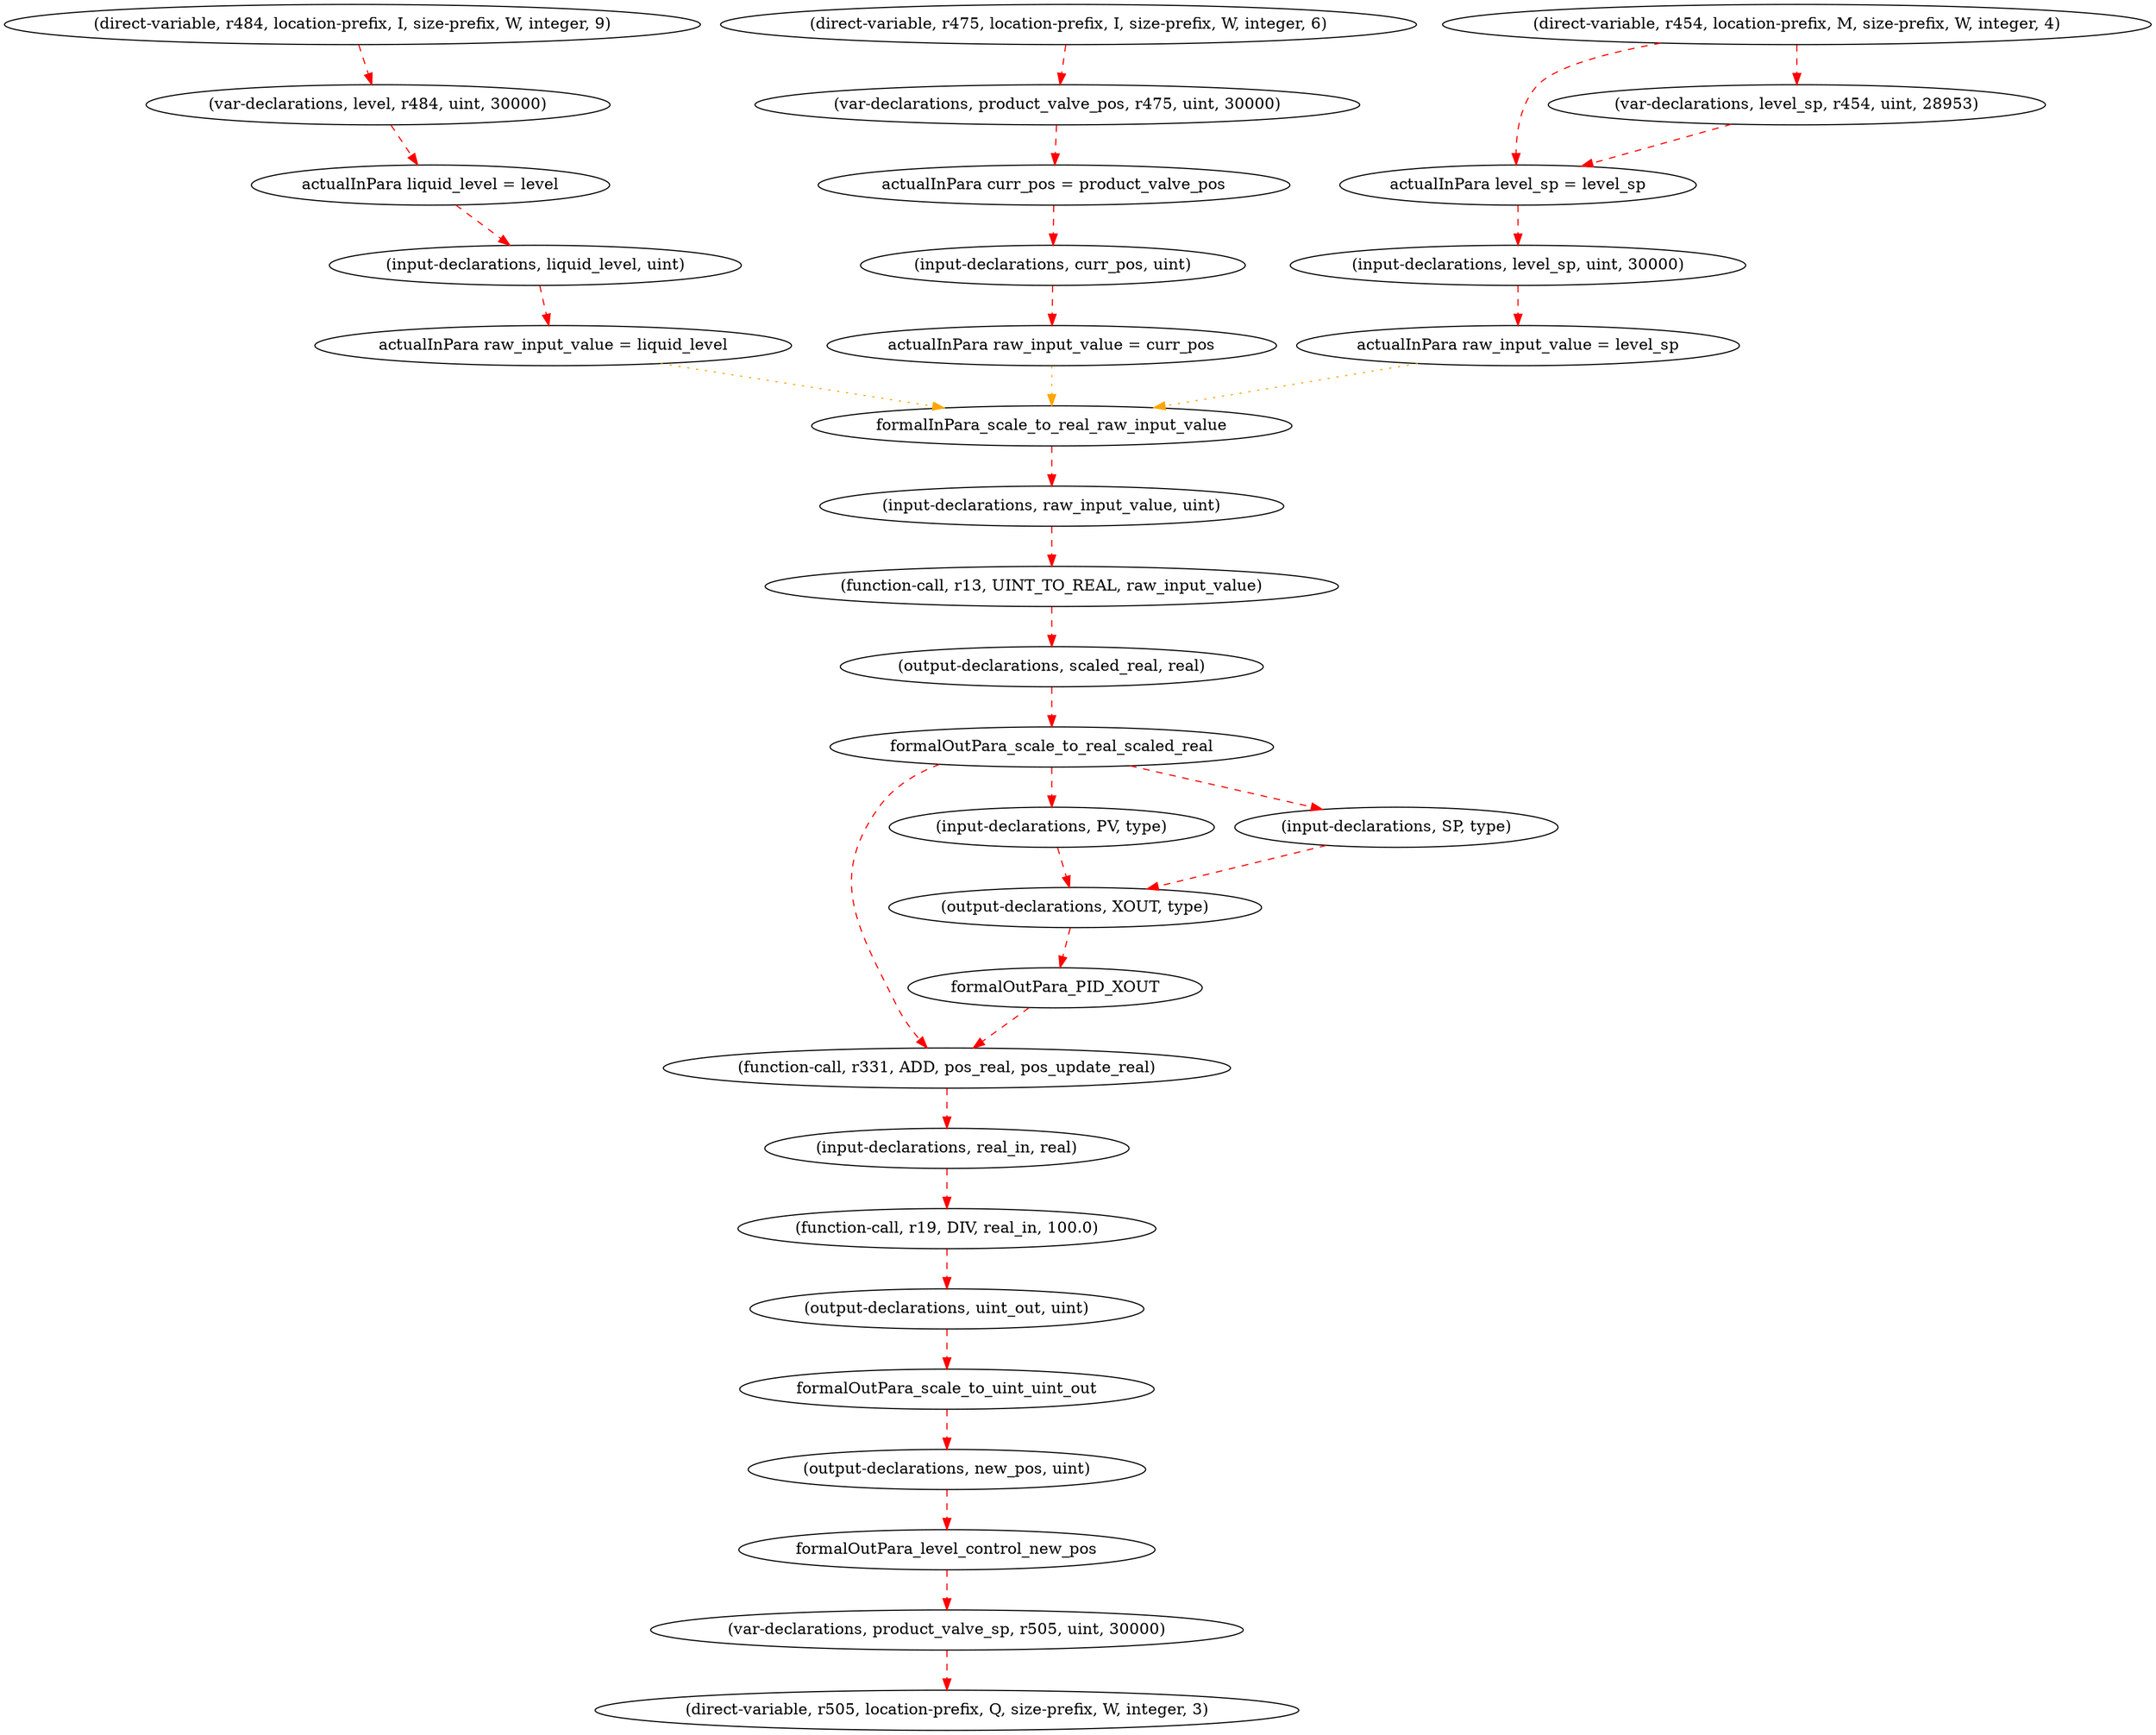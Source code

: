 digraph "PLCprog-SDG" {
"level_sp_1621568394.905057" [contraction="{'formalInPara_level_control_level_sp': {'dataName': 'formalInPara_level_control_level_sp', 'label': 'formalInPara_level_control_level_sp', 'nSize': '1', 'nSubType': 'level_sp', 'nType': 'formalIn', 'nValue': '\"[]\"', 'regionName': 'level_control', 'regionType': 'FUNC'}}", dataName=level_sp, label="actualInPara level_sp = level_sp", nSize=1, nSubType=level_control, nType=actualIn, nValue="['level_sp', 'r454']", regionName=main, regionType=PROG];
"liquid_level_1621568394.7209654" [dataName=raw_input_value, label="actualInPara raw_input_value = liquid_level", nSize=1, nSubType=scale_to_real, nType=actualIn, nValue="['liquid_level']", regionName=level_control, regionType=FUNC];
stmt_748 [dataName=product_valve_sp, label="(var-declarations, product_valve_sp, r505, uint, 30000)", nSize=5, nSubType="directVar+init_uint", nType="var-declarations", nValue="['r505', '30000']", regionName=main, regionType=PROG];
stmt_633 [contraction="{'stmt_634': {'dataName': 'ADD30_OUT', 'label': '\"(ASSIGNMENT, ADD30_OUT, r331)\"', 'nSize': '3', 'nSubType': '\"\"', 'nType': 'ASSIGNMENT', 'nValue': '\"[\'r331\']\"', 'regionName': 'level_control', 'regionType': 'FUNC'}, 'stmt_635': {'dataName': 'r339', 'label': '\"(function-call, r339, LIMIT, pos_min, ADD30_OUT, pos_max)\"', 'nSize': '6', 'nSubType': 'LIMIT', 'nType': '\"function-call\"', 'nValue': '\"[\'pos_min\', \'ADD30_OUT\', \'pos_max\']\"', 'regionName': 'level_control', 'regionType': 'FUNC'}, 'stmt_636': {'dataName': 'LIMIT25_OUT', 'label': '\"(ASSIGNMENT, LIMIT25_OUT, r339)\"', 'nSize': '3', 'nSubType': '\"\"', 'nType': 'ASSIGNMENT', 'nValue': '\"[\'r339\']\"', 'regionName': 'level_control', 'regionType': 'FUNC'}, 'LIMIT25_OUT_1621568394.721269': {'dataName': 'real_in', 'label': '\"actualInPara real_in = LIMIT25_OUT\"', 'nSize': '1', 'nSubType': 'scale_to_uint', 'nType': 'actualIn', 'nValue': '\"[\'LIMIT25_OUT\']\"', 'regionName': 'level_control', 'regionType': 'FUNC'}, 'formalInPara_scale_to_uint_real_in': {'dataName': 'formalInPara_scale_to_uint_real_in', 'label': 'formalInPara_scale_to_uint_real_in', 'nSize': '1', 'nSubType': 'real_in', 'nType': 'formalIn', 'nValue': '\"[]\"', 'regionName': 'scale_to_uint', 'regionType': 'FUNC'}}", dataName=r331, label="(function-call, r331, ADD, pos_real, pos_update_real)", nSize=5, nSubType=ADD, nType="function-call", nValue="['pos_real', 'pos_update_real']", regionName=level_control, regionType=FUNC];
stmt_747 [dataName=r505, label="(direct-variable, r505, location-prefix, Q, size-prefix, W, integer, 3)", nSize=8, nSubType=Q, nType="direct-variable", nValue="['QW3']", regionName=main, regionType=PROG];
stmt_458 [dataName=uint_out, label="(output-declarations, uint_out, uint)", nSize=3, nSubType=uint, nType="output-declarations", nValue="[]", regionName=scale_to_uint, regionType=FUNC];
"curr_pos_1621568394.7210474" [dataName=raw_input_value, label="actualInPara raw_input_value = curr_pos", nSize=1, nSubType=scale_to_real, nType=actualIn, nValue="['curr_pos']", regionName=level_control, regionType=FUNC];
stmt_457 [dataName=real_in, label="(input-declarations, real_in, real)", nSize=3, nSubType=real, nType="input-declarations", nValue="['formalInPara_scale_to_uint_real_in']", regionName=scale_to_uint, regionType=FUNC];
stmt_727 [dataName=r475, label="(direct-variable, r475, location-prefix, I, size-prefix, W, integer, 6)", nSize=8, nSubType=I, nType="direct-variable", nValue="['IW6']", regionName=main, regionType=PROG];
stmt_428 [dataName=PV, label="(input-declarations, PV, type)", nSize=3, nSubType=type, nType="input-declarations", nValue="['formalInPara_PID_PV']", regionName=PID, regionType=FUNC];
formalOutPara_level_control_new_pos [contraction="{'actualOutPara _main_level_control0 level_control new_pos': {'dataName': '\"actualOutPara _main_level_control0 level_control new_pos\"', 'label': '\"actualOutPara _main_level_control0 level_control new_pos\"', 'nSize': '1', 'nSubType': '\"[\'level_control0\', \'level_control\', \'new_pos\']\"', 'nType': 'actualOut', 'nValue': '\"[]\"', 'regionName': 'main', 'regionType': 'PROG'}, 'stmt_804': {'dataName': 'r558', 'label': '\"(IVAR, r558, multi-element-variable, level_control0, field-selector, new_pos)\"', 'nSize': '6', 'nSubType': '\"multi-element-variable\"', 'nType': 'IVAR', 'nValue': '\"[\'actualOutPara _main_level_control0 level_control new_pos\']\"', 'regionName': 'main', 'regionType': 'PROG'}, 'stmt_805': {'dataName': 'product_valve_sp', 'label': '\"(ASSIGNMENT, product_valve_sp, r558)\"', 'nSize': '3', 'nSubType': '\"\"', 'nType': 'ASSIGNMENT', 'nValue': '\"[\'r558\', \'r505\']\"', 'regionName': 'main', 'regionType': 'PROG'}}", dataName=formalOutPara_level_control_new_pos, label=formalOutPara_level_control_new_pos, nSize=1, nSubType=new_pos, nType=formalOut, nValue="['new_pos']", regionName=level_control, regionType=FUNC];
stmt_436 [dataName=raw_input_value, label="(input-declarations, raw_input_value, uint)", nSize=3, nSubType=uint, nType="input-declarations", nValue="['formalInPara_scale_to_real_raw_input_value']", regionName=scale_to_real, regionType=FUNC];
stmt_437 [dataName=scaled_real, label="(output-declarations, scaled_real, real)", nSize=3, nSubType=real, nType="output-declarations", nValue="[]", regionName=scale_to_real, regionType=FUNC];
stmt_453 [contraction="{'stmt_454': {'dataName': 'r15', 'label': '\"(IVAR, r15, r13, multiply-with, rate)\"', 'nSize': '5', 'nSubType': '\"2-op\"', 'nType': 'IVAR', 'nValue': '\"[\'r13\', \'rate\']\"', 'regionName': 'scale_to_real', 'regionType': 'FUNC'}, 'stmt_455': {'dataName': 'r14', 'label': '\"(IVAR, r14, r15, adding, offset)\"', 'nSize': '5', 'nSubType': '\"2-op\"', 'nType': 'IVAR', 'nValue': '\"[\'r15\', \'offset\']\"', 'regionName': 'scale_to_real', 'regionType': 'FUNC'}, 'stmt_456': {'dataName': 'scaled_real', 'label': '\"(ASSIGNMENT, scaled_real, r14)\"', 'nSize': '3', 'nSubType': '\"\"', 'nType': 'ASSIGNMENT', 'nValue': '\"[\'r14\']\"', 'regionName': 'scale_to_real', 'regionType': 'FUNC'}}", dataName=r13, label="(function-call, r13, UINT_TO_REAL, raw_input_value)", nSize=4, nSubType=UINT_TO_REAL, nType="function-call", nValue="['raw_input_value']", regionName=scale_to_real, regionType=FUNC];
stmt_601 [dataName=new_pos, label="(output-declarations, new_pos, uint)", nSize=3, nSubType=uint, nType="output-declarations", nValue="[]", regionName=level_control, regionType=FUNC];
formalOutPara_scale_to_real_scaled_real [contraction="{'actualOutPara _level_control_scale_to_real0 scale_to_real scaled_real': {'dataName': '\"actualOutPara _level_control_scale_to_real0 scale_to_real scaled_real\"', 'label': '\"actualOutPara _level_control_scale_to_real0 scale_to_real scaled_real\"', 'nSize': '1', 'nSubType': '\"[\'scale_to_real0\', \'scale_to_real\', \'scaled_real\']\"', 'nType': 'actualOut', 'nValue': '\"[]\"', 'regionName': 'level_control', 'regionType': 'FUNC'}, 'actualOutPara _level_control_scale_to_real1 scale_to_real scaled_real': {'dataName': '\"actualOutPara _level_control_scale_to_real1 scale_to_real scaled_real\"', 'label': '\"actualOutPara _level_control_scale_to_real1 scale_to_real scaled_real\"', 'nSize': '1', 'nSubType': '\"[\'scale_to_real1\', \'scale_to_real\', \'scaled_real\']\"', 'nType': 'actualOut', 'nValue': '\"[]\"', 'regionName': 'level_control', 'regionType': 'FUNC'}, 'actualOutPara _level_control_scale_to_real2 scale_to_real scaled_real': {'dataName': '\"actualOutPara _level_control_scale_to_real2 scale_to_real scaled_real\"', 'label': '\"actualOutPara _level_control_scale_to_real2 scale_to_real scaled_real\"', 'nSize': '1', 'nSubType': '\"[\'scale_to_real2\', \'scale_to_real\', \'scaled_real\']\"', 'nType': 'actualOut', 'nValue': '\"[]\"', 'regionName': 'level_control', 'regionType': 'FUNC'}, 'stmt_622': {'dataName': 'r291', 'label': '\"(IVAR, r291, multi-element-variable, scale_to_real0, field-selector, scaled_real)\"', 'nSize': '6', 'nSubType': '\"multi-element-variable\"', 'nType': 'IVAR', 'nValue': '\"[\'actualOutPara _level_control_scale_to_real0 scale_to_real scaled_real\']\"', 'regionName': 'level_control', 'regionType': 'FUNC'}, 'stmt_623': {'dataName': 'level_real', 'label': '\"(ASSIGNMENT, level_real, r291)\"', 'nSize': '3', 'nSubType': '\"\"', 'nType': 'ASSIGNMENT', 'nValue': '\"[\'r291\']\"', 'regionName': 'level_control', 'regionType': 'FUNC'}, 'level_real_1621568394.7211945': {'dataName': 'PV', 'label': '\"actualInPara PV = level_real\"', 'nSize': '1', 'nSubType': 'PID', 'nType': 'actualIn', 'nValue': '\"[\'level_real\']\"', 'regionName': 'level_control', 'regionType': 'FUNC'}, 'formalInPara_PID_PV': {'dataName': 'formalInPara_PID_PV', 'label': 'formalInPara_PID_PV', 'nSize': '1', 'nSubType': 'PV', 'nType': 'formalIn', 'nValue': '\"[]\"', 'regionName': 'PID', 'regionType': 'FUNC'}, 'stmt_625': {'dataName': 'r298', 'label': '\"(IVAR, r298, multi-element-variable, scale_to_real1, field-selector, scaled_real)\"', 'nSize': '6', 'nSubType': '\"multi-element-variable\"', 'nType': 'IVAR', 'nValue': '\"[\'actualOutPara _level_control_scale_to_real1 scale_to_real scaled_real\']\"', 'regionName': 'level_control', 'regionType': 'FUNC'}, 'stmt_626': {'dataName': 'pos_real', 'label': '\"(ASSIGNMENT, pos_real, r298)\"', 'nSize': '3', 'nSubType': '\"\"', 'nType': 'ASSIGNMENT', 'nValue': '\"[\'r298\']\"', 'regionName': 'level_control', 'regionType': 'FUNC'}, 'stmt_628': {'dataName': 'r305', 'label': '\"(IVAR, r305, multi-element-variable, scale_to_real2, field-selector, scaled_real)\"', 'nSize': '6', 'nSubType': '\"multi-element-variable\"', 'nType': 'IVAR', 'nValue': '\"[\'actualOutPara _level_control_scale_to_real2 scale_to_real scaled_real\']\"', 'regionName': 'level_control', 'regionType': 'FUNC'}, 'stmt_629': {'dataName': 'sp_real', 'label': '\"(ASSIGNMENT, sp_real, r305)\"', 'nSize': '3', 'nSubType': '\"\"', 'nType': 'ASSIGNMENT', 'nValue': '\"[\'r305\']\"', 'regionName': 'level_control', 'regionType': 'FUNC'}, 'sp_real_1621568394.7212052': {'dataName': 'SP', 'label': '\"actualInPara SP = sp_real\"', 'nSize': '1', 'nSubType': 'PID', 'nType': 'actualIn', 'nValue': '\"[\'sp_real\']\"', 'regionName': 'level_control', 'regionType': 'FUNC'}, 'formalInPara_PID_SP': {'dataName': 'formalInPara_PID_SP', 'label': 'formalInPara_PID_SP', 'nSize': '1', 'nSubType': 'SP', 'nType': 'formalIn', 'nValue': '\"[]\"', 'regionName': 'PID', 'regionType': 'FUNC'}}", dataName=formalOutPara_scale_to_real_scaled_real, label=formalOutPara_scale_to_real_scaled_real, nSize=1, nSubType=scaled_real, nType=formalOut, nValue="['scaled_real']", regionName=scale_to_real, regionType=FUNC];
stmt_462 [contraction="{'stmt_463': {'dataName': 'DIV1_OUT', 'label': '\"(ASSIGNMENT, DIV1_OUT, r19)\"', 'nSize': '3', 'nSubType': '\"\"', 'nType': 'ASSIGNMENT', 'nValue': '\"[\'r19\']\"', 'regionName': 'scale_to_uint', 'regionType': 'FUNC'}, 'stmt_464': {'dataName': 'r24', 'label': '\"(function-call, r24, MUL, DIV1_OUT, 65535.0)\"', 'nSize': '5', 'nSubType': 'MUL', 'nType': '\"function-call\"', 'nValue': '\"[\'DIV1_OUT\', \'65535.0\']\"', 'regionName': 'scale_to_uint', 'regionType': 'FUNC'}, 'stmt_465': {'dataName': 'MUL4_OUT', 'label': '\"(ASSIGNMENT, MUL4_OUT, r24)\"', 'nSize': '3', 'nSubType': '\"\"', 'nType': 'ASSIGNMENT', 'nValue': '\"[\'r24\']\"', 'regionName': 'scale_to_uint', 'regionType': 'FUNC'}, 'stmt_466': {'dataName': 'r27', 'label': '\"(function-call, r27, REAL_TO_UINT, MUL4_OUT)\"', 'nSize': '4', 'nSubType': 'REAL_TO_UINT', 'nType': '\"function-call\"', 'nValue': '\"[\'MUL4_OUT\']\"', 'regionName': 'scale_to_uint', 'regionType': 'FUNC'}, 'stmt_467': {'dataName': 'REAL_TO_UINT6_OUT', 'label': '\"(ASSIGNMENT, REAL_TO_UINT6_OUT, r27)\"', 'nSize': '3', 'nSubType': '\"\"', 'nType': 'ASSIGNMENT', 'nValue': '\"[\'r27\']\"', 'regionName': 'scale_to_uint', 'regionType': 'FUNC'}, 'stmt_468': {'dataName': 'uint_out', 'label': '\"(ASSIGNMENT, uint_out, REAL_TO_UINT6_OUT)\"', 'nSize': '3', 'nSubType': '\"\"', 'nType': 'ASSIGNMENT', 'nValue': '\"[\'REAL_TO_UINT6_OUT\']\"', 'regionName': 'scale_to_uint', 'regionType': 'FUNC'}}", dataName=r19, label="(function-call, r19, DIV, real_in, 100.0)", nSize=5, nSubType=DIV, nType="function-call", nValue="['real_in', '100.0']", regionName=scale_to_uint, regionType=FUNC];
stmt_435 [dataName=XOUT, label="(output-declarations, XOUT, type)", nSize=3, nSubType=type, nType="output-declarations", nValue="[]", regionName=PID, regionType=FUNC];
stmt_429 [dataName=SP, label="(input-declarations, SP, type)", nSize=3, nSubType=type, nType="input-declarations", nValue="['formalInPara_PID_SP']", regionName=PID, regionType=FUNC];
formalOutPara_scale_to_uint_uint_out [contraction="{'actualOutPara _level_control_scale_to_uint0 scale_to_uint uint_out': {'dataName': '\"actualOutPara _level_control_scale_to_uint0 scale_to_uint uint_out\"', 'label': '\"actualOutPara _level_control_scale_to_uint0 scale_to_uint uint_out\"', 'nSize': '1', 'nSubType': '\"[\'scale_to_uint0\', \'scale_to_uint\', \'uint_out\']\"', 'nType': 'actualOut', 'nValue': '\"[]\"', 'regionName': 'level_control', 'regionType': 'FUNC'}, 'stmt_638': {'dataName': 'r342', 'label': '\"(IVAR, r342, multi-element-variable, scale_to_uint0, field-selector, uint_out)\"', 'nSize': '6', 'nSubType': '\"multi-element-variable\"', 'nType': 'IVAR', 'nValue': '\"[\'actualOutPara _level_control_scale_to_uint0 scale_to_uint uint_out\']\"', 'regionName': 'level_control', 'regionType': 'FUNC'}, 'stmt_639': {'dataName': 'new_pos', 'label': '\"(ASSIGNMENT, new_pos, r342)\"', 'nSize': '3', 'nSubType': '\"\"', 'nType': 'ASSIGNMENT', 'nValue': '\"[\'r342\']\"', 'regionName': 'level_control', 'regionType': 'FUNC'}}", dataName=formalOutPara_scale_to_uint_uint_out, label=formalOutPara_scale_to_uint_uint_out, nSize=1, nSubType=uint_out, nType=formalOut, nValue="['uint_out']", regionName=scale_to_uint, regionType=FUNC];
stmt_728 [dataName=product_valve_pos, label="(var-declarations, product_valve_pos, r475, uint, 30000)", nSize=5, nSubType="directVar+init_uint", nType="var-declarations", nValue="['r475', '30000']", regionName=main, regionType=PROG];
"level_sp_1621568394.7211003" [dataName=raw_input_value, label="actualInPara raw_input_value = level_sp", nSize=1, nSubType=scale_to_real, nType=actualIn, nValue="['level_sp']", regionName=level_control, regionType=FUNC];
formalInPara_scale_to_real_raw_input_value [dataName=formalInPara_scale_to_real_raw_input_value, label=formalInPara_scale_to_real_raw_input_value, nSize=1, nSubType=raw_input_value, nType=formalIn, nValue="[]", regionName=scale_to_real, regionType=FUNC];
stmt_598 [dataName=liquid_level, label="(input-declarations, liquid_level, uint)", nSize=3, nSubType=uint, nType="input-declarations", nValue="['formalInPara_level_control_liquid_level']", regionName=level_control, regionType=FUNC];
stmt_734 [dataName=level, label="(var-declarations, level, r484, uint, 30000)", nSize=5, nSubType="directVar+init_uint", nType="var-declarations", nValue="['r484', '30000']", regionName=main, regionType=PROG];
stmt_599 [dataName=level_sp, label="(input-declarations, level_sp, uint, 30000)", nSize=4, nSubType=uint, nType="input-declarations", nValue="['30000', 'formalInPara_level_control_level_sp']", regionName=level_control, regionType=FUNC];
stmt_733 [dataName=r484, label="(direct-variable, r484, location-prefix, I, size-prefix, W, integer, 9)", nSize=8, nSubType=I, nType="direct-variable", nValue="['IW9']", regionName=main, regionType=PROG];
"level_1621568394.905046" [contraction="{'formalInPara_level_control_liquid_level': {'dataName': 'formalInPara_level_control_liquid_level', 'label': 'formalInPara_level_control_liquid_level', 'nSize': '1', 'nSubType': 'liquid_level', 'nType': 'formalIn', 'nValue': '\"[]\"', 'regionName': 'level_control', 'regionType': 'FUNC'}}", dataName=liquid_level, label="actualInPara liquid_level = level", nSize=1, nSubType=level_control, nType=actualIn, nValue="['level']", regionName=main, regionType=PROG];
stmt_712 [dataName=level_sp, label="(var-declarations, level_sp, r454, uint, 28953)", nSize=5, nSubType="directVar+init_uint", nType="var-declarations", nValue="['r454', '28953']", regionName=main, regionType=PROG];
stmt_711 [dataName=r454, label="(direct-variable, r454, location-prefix, M, size-prefix, W, integer, 4)", nSize=8, nSubType=M, nType="direct-variable", nValue="['MW4']", regionName=main, regionType=PROG];
formalOutPara_PID_XOUT [contraction="{'actualOutPara _level_control_PID0 PID XOUT': {'dataName': '\"actualOutPara _level_control_PID0 PID XOUT\"', 'label': '\"actualOutPara _level_control_PID0 PID XOUT\"', 'nSize': '1', 'nSubType': '\"[\'PID0\', \'PID\', \'XOUT\']\"', 'nType': 'actualOut', 'nValue': '\"[]\"', 'regionName': 'level_control', 'regionType': 'FUNC'}, 'stmt_631': {'dataName': 'r327', 'label': '\"(IVAR, r327, multi-element-variable, PID0, field-selector, XOUT)\"', 'nSize': '6', 'nSubType': '\"multi-element-variable\"', 'nType': 'IVAR', 'nValue': '\"[\'actualOutPara _level_control_PID0 PID XOUT\']\"', 'regionName': 'level_control', 'regionType': 'FUNC'}, 'stmt_632': {'dataName': 'pos_update_real', 'label': '\"(ASSIGNMENT, pos_update_real, r327)\"', 'nSize': '3', 'nSubType': '\"\"', 'nType': 'ASSIGNMENT', 'nValue': '\"[\'r327\']\"', 'regionName': 'level_control', 'regionType': 'FUNC'}}", dataName=formalOutPara_PID_XOUT, label=formalOutPara_PID_XOUT, nSize=1, nSubType=XOUT, nType=formalOut, nValue="['XOUT']", regionName=PID, regionType=FUNC];
stmt_600 [dataName=curr_pos, label="(input-declarations, curr_pos, uint)", nSize=3, nSubType=uint, nType="input-declarations", nValue="['formalInPara_level_control_curr_pos']", regionName=level_control, regionType=FUNC];
"product_valve_pos_1621568394.9050672" [contraction="{'formalInPara_level_control_curr_pos': {'dataName': 'formalInPara_level_control_curr_pos', 'label': 'formalInPara_level_control_curr_pos', 'nSize': '1', 'nSubType': 'curr_pos', 'nType': 'formalIn', 'nValue': '\"[]\"', 'regionName': 'level_control', 'regionType': 'FUNC'}}", dataName=curr_pos, label="actualInPara curr_pos = product_valve_pos", nSize=1, nSubType=level_control, nType=actualIn, nValue="['product_valve_pos']", regionName=main, regionType=PROG];
"level_sp_1621568394.905057" -> stmt_599  [color=red, key=0, style=dashed, tLabel=data];
"liquid_level_1621568394.7209654" -> formalInPara_scale_to_real_raw_input_value  [color=orange, key=0, style=dotted, tLabel="interp-data"];
stmt_748 -> stmt_747  [color=red, key=0, style=dashed, tLabel=data];
stmt_633 -> stmt_457  [color=red, key=0, style=dashed, tLabel=data];
stmt_458 -> formalOutPara_scale_to_uint_uint_out  [color=red, key=0, style=dashed, tLabel=data];
"curr_pos_1621568394.7210474" -> formalInPara_scale_to_real_raw_input_value  [color=orange, key=0, style=dotted, tLabel="interp-data"];
stmt_457 -> stmt_462  [color=red, key=0, style=dashed, tLabel=data];
stmt_727 -> stmt_728  [color=red, key=0, style=dashed, tLabel=data];
stmt_428 -> stmt_435  [color=red, key=0, style=dashed, tLabel=data];
formalOutPara_level_control_new_pos -> stmt_748  [color=red, key=0, style=dashed, tLabel=data];
stmt_436 -> stmt_453  [color=red, key=0, style=dashed, tLabel=data];
stmt_437 -> formalOutPara_scale_to_real_scaled_real  [color=red, key=0, style=dashed, tLabel=data];
stmt_453 -> stmt_437  [color=red, key=0, style=dashed, tLabel=data];
stmt_601 -> formalOutPara_level_control_new_pos  [color=red, key=0, style=dashed, tLabel=data];
formalOutPara_scale_to_real_scaled_real -> stmt_428  [color=red, key=0, style=dashed, tLabel=data];
formalOutPara_scale_to_real_scaled_real -> stmt_633  [color=red, key=0, style=dashed, tLabel=data];
formalOutPara_scale_to_real_scaled_real -> stmt_429  [color=red, key=0, style=dashed, tLabel=data];
stmt_462 -> stmt_458  [color=red, key=0, style=dashed, tLabel=data];
stmt_435 -> formalOutPara_PID_XOUT  [color=red, key=0, style=dashed, tLabel=data];
stmt_429 -> stmt_435  [color=red, key=0, style=dashed, tLabel=data];
formalOutPara_scale_to_uint_uint_out -> stmt_601  [color=red, key=0, style=dashed, tLabel=data];
stmt_728 -> "product_valve_pos_1621568394.9050672"  [color=red, key=0, style=dashed, tLabel=data];
"level_sp_1621568394.7211003" -> formalInPara_scale_to_real_raw_input_value  [color=orange, key=0, style=dotted, tLabel="interp-data"];
formalInPara_scale_to_real_raw_input_value -> stmt_436  [color=red, key=0, style=dashed, tLabel=data];
stmt_598 -> "liquid_level_1621568394.7209654"  [color=red, key=0, style=dashed, tLabel=data];
stmt_734 -> "level_1621568394.905046"  [color=red, key=0, style=dashed, tLabel=data];
stmt_599 -> "level_sp_1621568394.7211003"  [color=red, key=0, style=dashed, tLabel=data];
stmt_733 -> stmt_734  [color=red, key=0, style=dashed, tLabel=data];
"level_1621568394.905046" -> stmt_598  [color=red, key=0, style=dashed, tLabel=data];
stmt_712 -> "level_sp_1621568394.905057"  [color=red, key=0, style=dashed, tLabel=data];
stmt_711 -> stmt_712  [color=red, key=0, style=dashed, tLabel=data];
stmt_711 -> "level_sp_1621568394.905057"  [color=red, key=0, style=dashed, tLabel=data];
formalOutPara_PID_XOUT -> stmt_633  [color=red, key=0, style=dashed, tLabel=data];
stmt_600 -> "curr_pos_1621568394.7210474"  [color=red, key=0, style=dashed, tLabel=data];
"product_valve_pos_1621568394.9050672" -> stmt_600  [color=red, key=0, style=dashed, tLabel=data];
}
